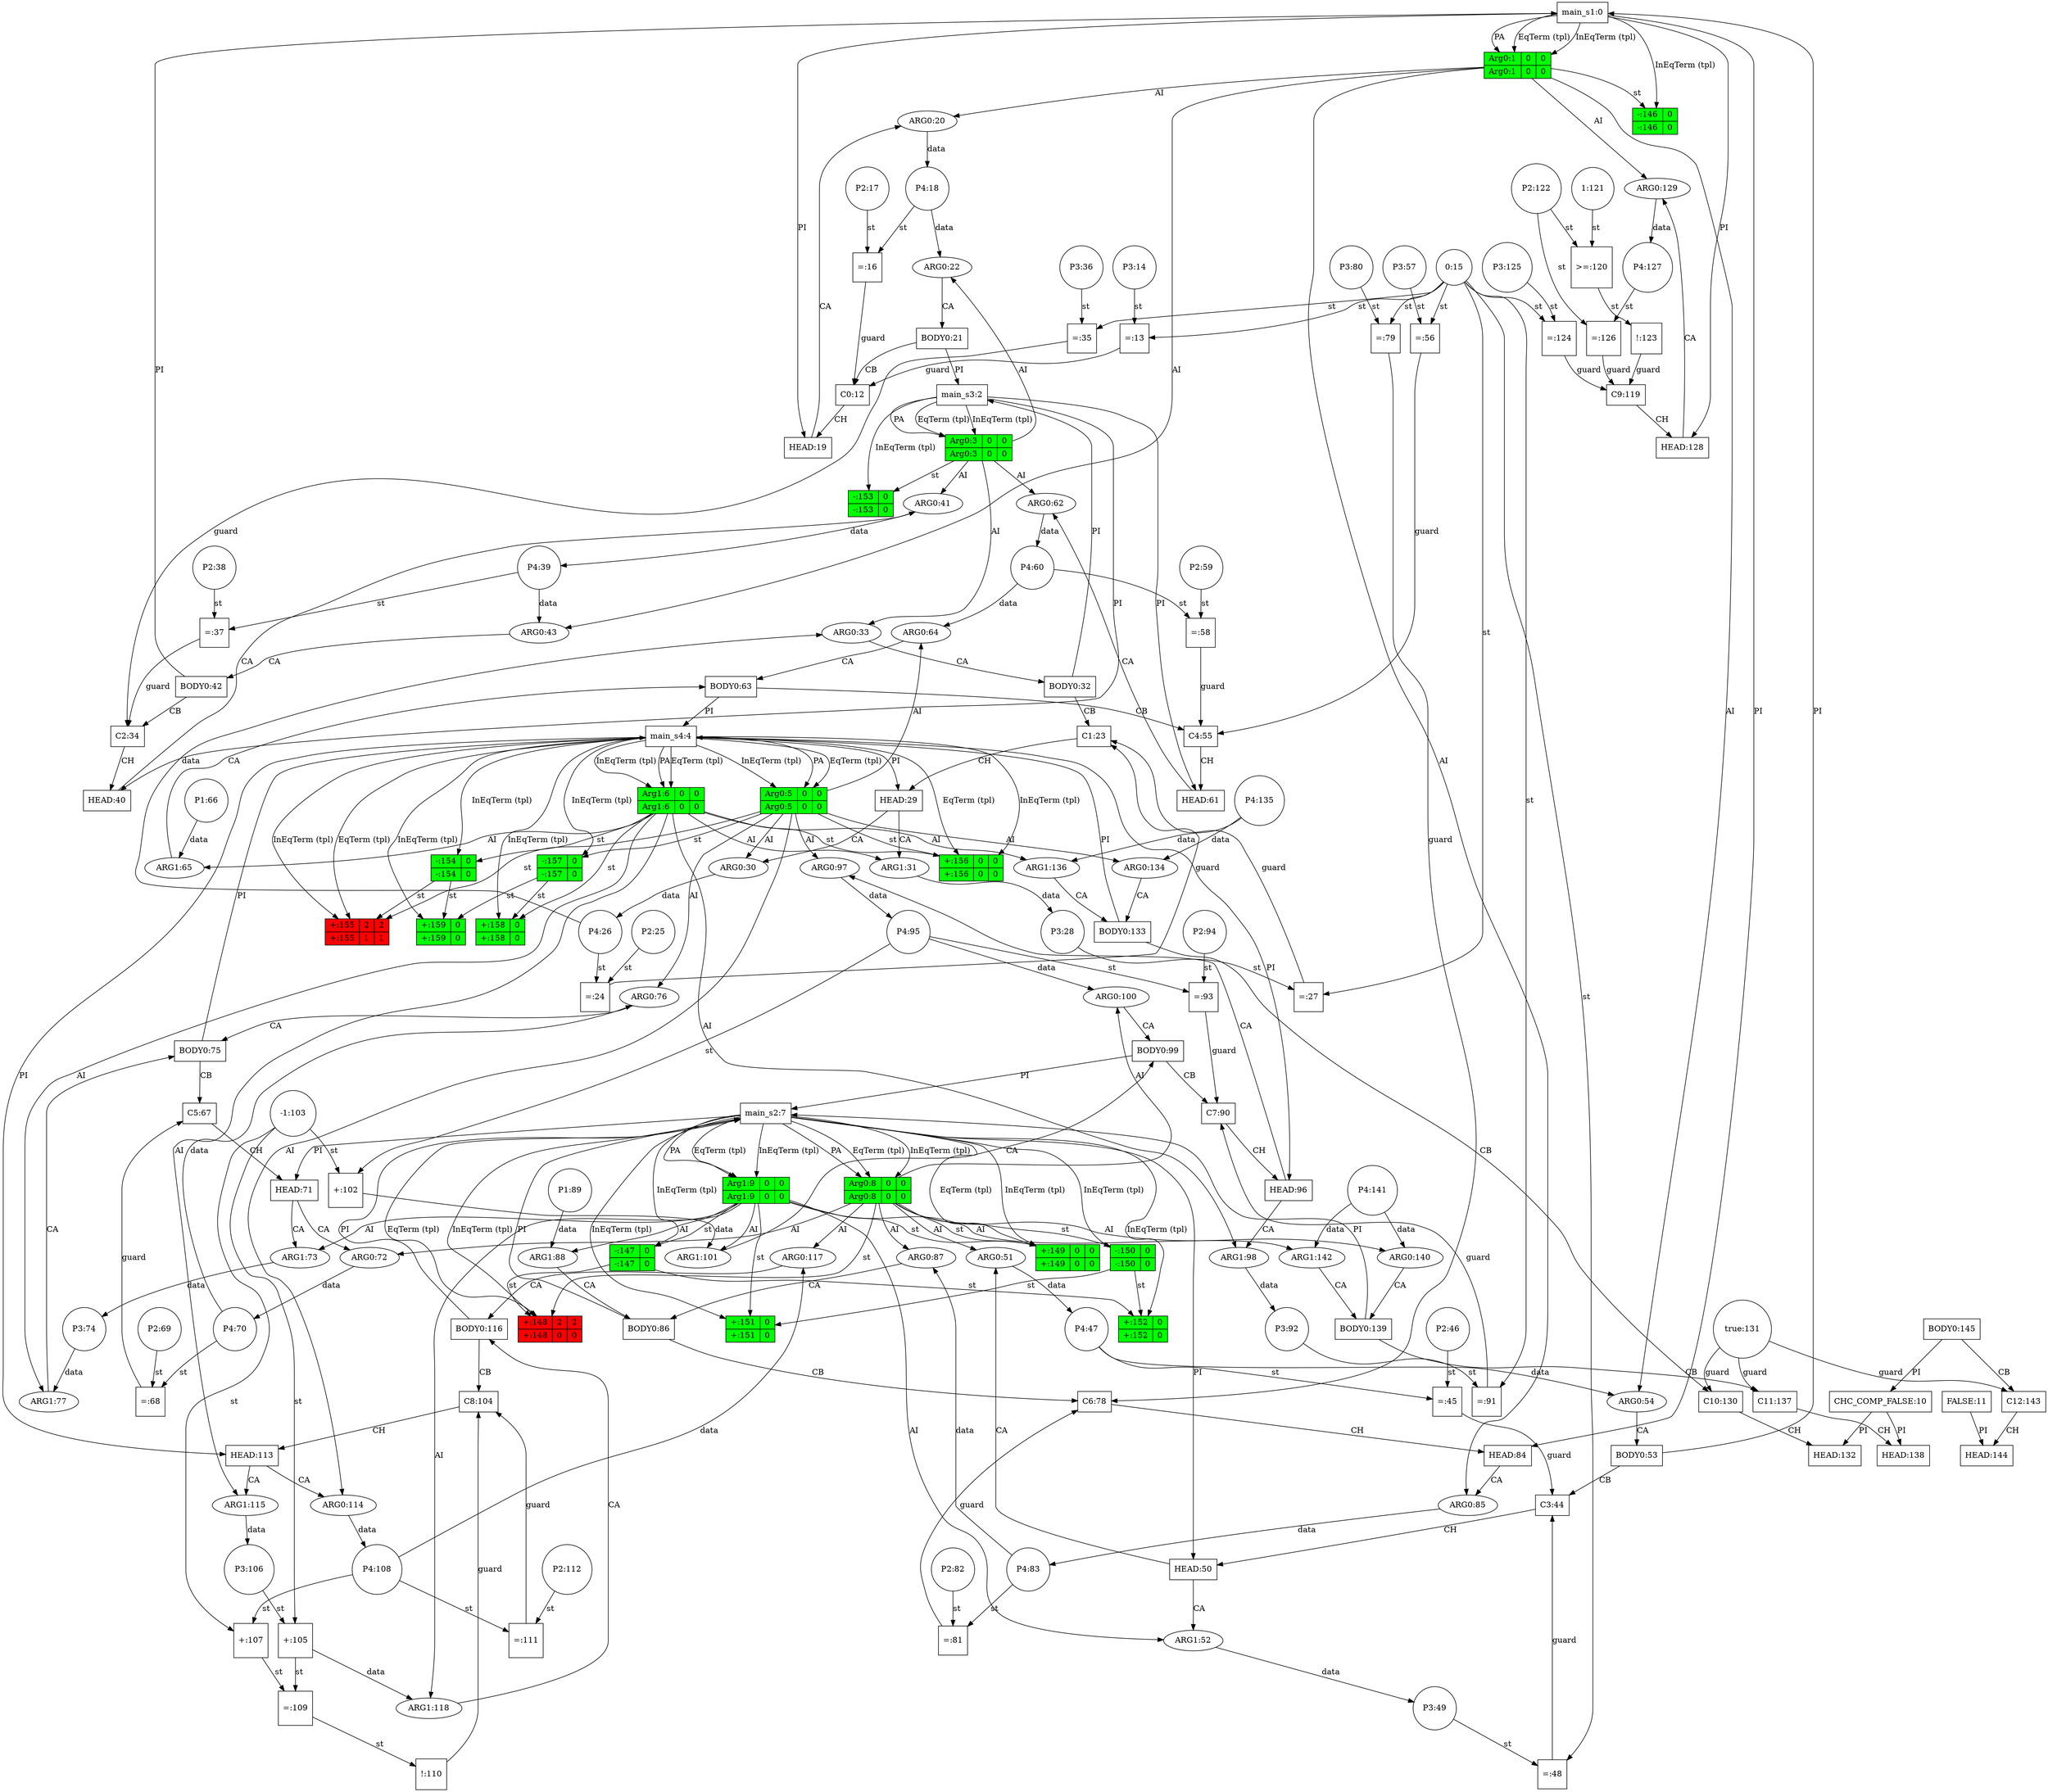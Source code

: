 digraph dag { 
"predicate_0" -> "predicateArgument_0" [label="PA"]
"predicate_1" -> "predicateArgument_1" [label="PA"]
"predicate_2" -> "predicateArgument_2" [label="PA"]
"predicate_2" -> "predicateArgument_3" [label="PA"]
"predicate_3" -> "predicateArgument_4" [label="PA"]
"predicate_3" -> "predicateArgument_5" [label="PA"]
"P3_14" -> "=_13" [label="st"]
"0_15" -> "=_13" [label="st"]
"=_13" -> "clause_0" [label="guard"]
"P2_17" -> "=_16" [label="st"]
"P4_18" -> "=_16" [label="st"]
"=_16" -> "clause_0" [label="guard"]
"clause_0" -> "clauseHead_0" [label="CH"]
"predicate_0" -> "clauseHead_0" [label="PI"]
"clauseHead_0" -> "clauseArgument_0" [label="CA"]
"predicateArgument_0" -> "clauseArgument_0" [label="AI"]
"clauseArgument_0" -> "P4_18" [label="data"]
"clauseBody_0" -> "clause_0" [label="CB"]
"clauseBody_0" -> "predicate_1" [label="PI"]
"clauseArgument_1" -> "clauseBody_0" [label="CA"]
"predicateArgument_1" -> "clauseArgument_1" [label="AI"]
"P4_18" -> "clauseArgument_1" [label="data"]
"P2_25" -> "=_24" [label="st"]
"P4_26" -> "=_24" [label="st"]
"=_24" -> "clause_1" [label="guard"]
"P3_28" -> "=_27" [label="st"]
"0_15" -> "=_27" [label="st"]
"=_27" -> "clause_1" [label="guard"]
"clause_1" -> "clauseHead_1" [label="CH"]
"predicate_2" -> "clauseHead_1" [label="PI"]
"clauseHead_1" -> "clauseArgument_2" [label="CA"]
"predicateArgument_2" -> "clauseArgument_2" [label="AI"]
"clauseArgument_2" -> "P4_26" [label="data"]
"clauseHead_1" -> "clauseArgument_3" [label="CA"]
"predicateArgument_3" -> "clauseArgument_3" [label="AI"]
"clauseArgument_3" -> "P3_28" [label="data"]
"clauseBody_1" -> "clause_1" [label="CB"]
"clauseBody_1" -> "predicate_1" [label="PI"]
"clauseArgument_4" -> "clauseBody_1" [label="CA"]
"predicateArgument_1" -> "clauseArgument_4" [label="AI"]
"P4_26" -> "clauseArgument_4" [label="data"]
"P3_36" -> "=_35" [label="st"]
"0_15" -> "=_35" [label="st"]
"=_35" -> "clause_2" [label="guard"]
"P2_38" -> "=_37" [label="st"]
"P4_39" -> "=_37" [label="st"]
"=_37" -> "clause_2" [label="guard"]
"clause_2" -> "clauseHead_2" [label="CH"]
"predicate_1" -> "clauseHead_2" [label="PI"]
"clauseHead_2" -> "clauseArgument_5" [label="CA"]
"predicateArgument_1" -> "clauseArgument_5" [label="AI"]
"clauseArgument_5" -> "P4_39" [label="data"]
"clauseBody_2" -> "clause_2" [label="CB"]
"clauseBody_2" -> "predicate_0" [label="PI"]
"clauseArgument_6" -> "clauseBody_2" [label="CA"]
"predicateArgument_0" -> "clauseArgument_6" [label="AI"]
"P4_39" -> "clauseArgument_6" [label="data"]
"P2_46" -> "=_45" [label="st"]
"P4_47" -> "=_45" [label="st"]
"=_45" -> "clause_3" [label="guard"]
"P3_49" -> "=_48" [label="st"]
"0_15" -> "=_48" [label="st"]
"=_48" -> "clause_3" [label="guard"]
"clause_3" -> "clauseHead_3" [label="CH"]
"predicate_3" -> "clauseHead_3" [label="PI"]
"clauseHead_3" -> "clauseArgument_7" [label="CA"]
"predicateArgument_4" -> "clauseArgument_7" [label="AI"]
"clauseArgument_7" -> "P4_47" [label="data"]
"clauseHead_3" -> "clauseArgument_8" [label="CA"]
"predicateArgument_5" -> "clauseArgument_8" [label="AI"]
"clauseArgument_8" -> "P3_49" [label="data"]
"clauseBody_3" -> "clause_3" [label="CB"]
"clauseBody_3" -> "predicate_0" [label="PI"]
"clauseArgument_9" -> "clauseBody_3" [label="CA"]
"predicateArgument_0" -> "clauseArgument_9" [label="AI"]
"P4_47" -> "clauseArgument_9" [label="data"]
"P3_57" -> "=_56" [label="st"]
"0_15" -> "=_56" [label="st"]
"=_56" -> "clause_4" [label="guard"]
"P2_59" -> "=_58" [label="st"]
"P4_60" -> "=_58" [label="st"]
"=_58" -> "clause_4" [label="guard"]
"clause_4" -> "clauseHead_4" [label="CH"]
"predicate_1" -> "clauseHead_4" [label="PI"]
"clauseHead_4" -> "clauseArgument_10" [label="CA"]
"predicateArgument_1" -> "clauseArgument_10" [label="AI"]
"clauseArgument_10" -> "P4_60" [label="data"]
"clauseBody_4" -> "clause_4" [label="CB"]
"clauseBody_4" -> "predicate_2" [label="PI"]
"clauseArgument_11" -> "clauseBody_4" [label="CA"]
"predicateArgument_2" -> "clauseArgument_11" [label="AI"]
"P4_60" -> "clauseArgument_11" [label="data"]
"clauseArgument_12" -> "clauseBody_4" [label="CA"]
"predicateArgument_3" -> "clauseArgument_12" [label="AI"]
"P1_66" -> "clauseArgument_12" [label="data"]
"P2_69" -> "=_68" [label="st"]
"P4_70" -> "=_68" [label="st"]
"=_68" -> "clause_5" [label="guard"]
"clause_5" -> "clauseHead_5" [label="CH"]
"predicate_3" -> "clauseHead_5" [label="PI"]
"clauseHead_5" -> "clauseArgument_13" [label="CA"]
"predicateArgument_4" -> "clauseArgument_13" [label="AI"]
"clauseArgument_13" -> "P4_70" [label="data"]
"clauseHead_5" -> "clauseArgument_14" [label="CA"]
"predicateArgument_5" -> "clauseArgument_14" [label="AI"]
"clauseArgument_14" -> "P3_74" [label="data"]
"clauseBody_5" -> "clause_5" [label="CB"]
"clauseBody_5" -> "predicate_2" [label="PI"]
"clauseArgument_15" -> "clauseBody_5" [label="CA"]
"predicateArgument_2" -> "clauseArgument_15" [label="AI"]
"P4_70" -> "clauseArgument_15" [label="data"]
"clauseArgument_16" -> "clauseBody_5" [label="CA"]
"predicateArgument_3" -> "clauseArgument_16" [label="AI"]
"P3_74" -> "clauseArgument_16" [label="data"]
"P3_80" -> "=_79" [label="st"]
"0_15" -> "=_79" [label="st"]
"=_79" -> "clause_6" [label="guard"]
"P2_82" -> "=_81" [label="st"]
"P4_83" -> "=_81" [label="st"]
"=_81" -> "clause_6" [label="guard"]
"clause_6" -> "clauseHead_6" [label="CH"]
"predicate_0" -> "clauseHead_6" [label="PI"]
"clauseHead_6" -> "clauseArgument_17" [label="CA"]
"predicateArgument_0" -> "clauseArgument_17" [label="AI"]
"clauseArgument_17" -> "P4_83" [label="data"]
"clauseBody_6" -> "clause_6" [label="CB"]
"clauseBody_6" -> "predicate_3" [label="PI"]
"clauseArgument_18" -> "clauseBody_6" [label="CA"]
"predicateArgument_4" -> "clauseArgument_18" [label="AI"]
"P4_83" -> "clauseArgument_18" [label="data"]
"clauseArgument_19" -> "clauseBody_6" [label="CA"]
"predicateArgument_5" -> "clauseArgument_19" [label="AI"]
"P1_89" -> "clauseArgument_19" [label="data"]
"P3_92" -> "=_91" [label="st"]
"0_15" -> "=_91" [label="st"]
"=_91" -> "clause_7" [label="guard"]
"P2_94" -> "=_93" [label="st"]
"P4_95" -> "=_93" [label="st"]
"=_93" -> "clause_7" [label="guard"]
"clause_7" -> "clauseHead_7" [label="CH"]
"predicate_2" -> "clauseHead_7" [label="PI"]
"clauseHead_7" -> "clauseArgument_20" [label="CA"]
"predicateArgument_2" -> "clauseArgument_20" [label="AI"]
"clauseArgument_20" -> "P4_95" [label="data"]
"clauseHead_7" -> "clauseArgument_21" [label="CA"]
"predicateArgument_3" -> "clauseArgument_21" [label="AI"]
"clauseArgument_21" -> "P3_92" [label="data"]
"clauseBody_7" -> "clause_7" [label="CB"]
"clauseBody_7" -> "predicate_3" [label="PI"]
"clauseArgument_22" -> "clauseBody_7" [label="CA"]
"predicateArgument_4" -> "clauseArgument_22" [label="AI"]
"P4_95" -> "clauseArgument_22" [label="data"]
"clauseArgument_23" -> "clauseBody_7" [label="CA"]
"predicateArgument_5" -> "clauseArgument_23" [label="AI"]
"P4_95" -> "+_102" [label="st"]
"-1_103" -> "+_102" [label="st"]
"+_102" -> "clauseArgument_23" [label="data"]
"P3_106" -> "+_105" [label="st"]
"-1_103" -> "+_105" [label="st"]
"-1_103" -> "+_107" [label="st"]
"P4_108" -> "+_107" [label="st"]
"+_105" -> "=_109" [label="st"]
"+_107" -> "=_109" [label="st"]
"=_109" -> "!_110" [label="st"]
"!_110" -> "clause_8" [label="guard"]
"P2_112" -> "=_111" [label="st"]
"P4_108" -> "=_111" [label="st"]
"=_111" -> "clause_8" [label="guard"]
"clause_8" -> "clauseHead_8" [label="CH"]
"predicate_2" -> "clauseHead_8" [label="PI"]
"clauseHead_8" -> "clauseArgument_24" [label="CA"]
"predicateArgument_2" -> "clauseArgument_24" [label="AI"]
"clauseArgument_24" -> "P4_108" [label="data"]
"clauseHead_8" -> "clauseArgument_25" [label="CA"]
"predicateArgument_3" -> "clauseArgument_25" [label="AI"]
"clauseArgument_25" -> "P3_106" [label="data"]
"clauseBody_8" -> "clause_8" [label="CB"]
"clauseBody_8" -> "predicate_3" [label="PI"]
"clauseArgument_26" -> "clauseBody_8" [label="CA"]
"predicateArgument_4" -> "clauseArgument_26" [label="AI"]
"P4_108" -> "clauseArgument_26" [label="data"]
"clauseArgument_27" -> "clauseBody_8" [label="CA"]
"predicateArgument_5" -> "clauseArgument_27" [label="AI"]
"+_105" -> "clauseArgument_27" [label="data"]
"1_121" -> ">=_120" [label="st"]
"P2_122" -> ">=_120" [label="st"]
">=_120" -> "!_123" [label="st"]
"!_123" -> "clause_9" [label="guard"]
"P3_125" -> "=_124" [label="st"]
"0_15" -> "=_124" [label="st"]
"=_124" -> "clause_9" [label="guard"]
"P4_127" -> "=_126" [label="st"]
"P2_122" -> "=_126" [label="st"]
"=_126" -> "clause_9" [label="guard"]
"clause_9" -> "clauseHead_9" [label="CH"]
"predicate_0" -> "clauseHead_9" [label="PI"]
"clauseHead_9" -> "clauseArgument_28" [label="CA"]
"predicateArgument_0" -> "clauseArgument_28" [label="AI"]
"clauseArgument_28" -> "P4_127" [label="data"]
"true_131" -> "clause_10" [label="guard"]
"clause_10" -> "clauseHead_10" [label="CH"]
"predicate_4" -> "clauseHead_10" [label="PI"]
"clauseBody_9" -> "clause_10" [label="CB"]
"clauseBody_9" -> "predicate_2" [label="PI"]
"clauseArgument_29" -> "clauseBody_9" [label="CA"]
"predicateArgument_2" -> "clauseArgument_29" [label="AI"]
"P4_135" -> "clauseArgument_29" [label="data"]
"clauseArgument_30" -> "clauseBody_9" [label="CA"]
"predicateArgument_3" -> "clauseArgument_30" [label="AI"]
"P4_135" -> "clauseArgument_30" [label="data"]
"true_131" -> "clause_11" [label="guard"]
"clause_11" -> "clauseHead_11" [label="CH"]
"predicate_4" -> "clauseHead_11" [label="PI"]
"clauseBody_10" -> "clause_11" [label="CB"]
"clauseBody_10" -> "predicate_3" [label="PI"]
"clauseArgument_31" -> "clauseBody_10" [label="CA"]
"predicateArgument_4" -> "clauseArgument_31" [label="AI"]
"P4_141" -> "clauseArgument_31" [label="data"]
"clauseArgument_32" -> "clauseBody_10" [label="CA"]
"predicateArgument_5" -> "clauseArgument_32" [label="AI"]
"P4_141" -> "clauseArgument_32" [label="data"]
"true_131" -> "clause_12" [label="guard"]
"clause_12" -> "clauseHead_12" [label="CH"]
"FALSE" -> "clauseHead_12" [label="PI"]
"clauseBody_11" -> "clause_12" [label="CB"]
"clauseBody_11" -> "predicate_4" [label="PI"]
"predicateArgument_0" -> "-_146" [label="st"]
"predicateArgument_5" -> "-_147" [label="st"]
"predicateArgument_4" -> "+_148" [label="st"]
"-_147" -> "+_148" [label="st"]
"predicateArgument_4" -> "+_149" [label="st"]
"predicateArgument_5" -> "+_149" [label="st"]
"predicateArgument_4" -> "-_150" [label="st"]
"predicateArgument_5" -> "+_151" [label="st"]
"-_150" -> "+_151" [label="st"]
"-_150" -> "+_152" [label="st"]
"-_147" -> "+_152" [label="st"]
"predicateArgument_1" -> "-_153" [label="st"]
"predicateArgument_3" -> "-_154" [label="st"]
"predicateArgument_2" -> "+_155" [label="st"]
"-_154" -> "+_155" [label="st"]
"predicateArgument_2" -> "+_156" [label="st"]
"predicateArgument_3" -> "+_156" [label="st"]
"predicateArgument_2" -> "-_157" [label="st"]
"predicateArgument_3" -> "+_158" [label="st"]
"-_157" -> "+_158" [label="st"]
"-_157" -> "+_159" [label="st"]
"-_154" -> "+_159" [label="st"]
"predicate_0" -> "predicateArgument_0" [label="EqTerm (tpl)"]
"predicate_0" -> "predicateArgument_0" [label="InEqTerm (tpl)"]
"predicate_0" -> "-_146" [label="InEqTerm (tpl)"]
"predicate_3" -> "predicateArgument_4" [label="EqTerm (tpl)"]
"predicate_3" -> "predicateArgument_5" [label="EqTerm (tpl)"]
"predicate_3" -> "+_148" [label="EqTerm (tpl)"]
"predicate_3" -> "+_149" [label="EqTerm (tpl)"]
"predicate_3" -> "predicateArgument_4" [label="InEqTerm (tpl)"]
"predicate_3" -> "predicateArgument_5" [label="InEqTerm (tpl)"]
"predicate_3" -> "-_150" [label="InEqTerm (tpl)"]
"predicate_3" -> "-_147" [label="InEqTerm (tpl)"]
"predicate_3" -> "+_148" [label="InEqTerm (tpl)"]
"predicate_3" -> "+_151" [label="InEqTerm (tpl)"]
"predicate_3" -> "+_149" [label="InEqTerm (tpl)"]
"predicate_3" -> "+_152" [label="InEqTerm (tpl)"]
"predicate_1" -> "predicateArgument_1" [label="EqTerm (tpl)"]
"predicate_1" -> "predicateArgument_1" [label="InEqTerm (tpl)"]
"predicate_1" -> "-_153" [label="InEqTerm (tpl)"]
"predicate_2" -> "predicateArgument_2" [label="EqTerm (tpl)"]
"predicate_2" -> "predicateArgument_3" [label="EqTerm (tpl)"]
"predicate_2" -> "+_155" [label="EqTerm (tpl)"]
"predicate_2" -> "+_156" [label="EqTerm (tpl)"]
"predicate_2" -> "predicateArgument_2" [label="InEqTerm (tpl)"]
"predicate_2" -> "predicateArgument_3" [label="InEqTerm (tpl)"]
"predicate_2" -> "-_157" [label="InEqTerm (tpl)"]
"predicate_2" -> "-_154" [label="InEqTerm (tpl)"]
"predicate_2" -> "+_155" [label="InEqTerm (tpl)"]
"predicate_2" -> "+_158" [label="InEqTerm (tpl)"]
"predicate_2" -> "+_156" [label="InEqTerm (tpl)"]
"predicate_2" -> "+_159" [label="InEqTerm (tpl)"]
"clauseHead_7" [label="HEAD:96" nodeName="clauseHead_7" class=clauseHead shape="box" color=black fillcolor=white style=filled];
"=_45" [label="=:45" nodeName="=_45" class=operator shape="square" color=black fillcolor=white style=filled];
"-_150"[  color=black fillcolor=green style=filled shape=record label="{{-:150|0}|{-:150|0}}"];
"clauseArgument_0" [label="ARG0:20" nodeName="clauseArgument_0" class=clauseArgument shape="ellipse" color=black fillcolor=white style=filled];
"clauseArgument_10" [label="ARG0:62" nodeName="clauseArgument_10" class=clauseArgument shape="ellipse" color=black fillcolor=white style=filled];
">=_120" [label=">=:120" nodeName=">=_120" class=operator shape="square" color=black fillcolor=white style=filled];
"clauseHead_3" [label="HEAD:50" nodeName="clauseHead_3" class=clauseHead shape="box" color=black fillcolor=white style=filled];
"+_151"[  color=black fillcolor=green style=filled shape=record label="{{+:151|0}|{+:151|0}}"];
"P2_46" [label="P2:46" nodeName="P2_46" class=symbolicConstant shape="circle" color=black fillcolor=white style=filled];
"P4_18" [label="P4:18" nodeName="P4_18" class=symbolicConstant shape="circle" color=black fillcolor=white style=filled];
"!_110" [label="!:110" nodeName="!_110" class=operator shape="square" color=black fillcolor=white style=filled];
"clauseBody_11" [label="BODY0:145" nodeName="clauseBody_11" class=clauseBody shape="box" color=black fillcolor=white style=filled];
"predicate_2" [label="main_s4:4" nodeName="predicate_2" class=predicateName shape="box" color=black fillcolor=white style=filled];
"clause_5" [label="C5:67" nodeName="clause_5" class=clause shape="box" color=black fillcolor=white style=filled];
"predicateArgument_3"[  color=black fillcolor=green style=filled shape=record label="{{Arg1:6|0|0}|{Arg1:6|0|0}}"];
"clauseHead_12" [label="HEAD:144" nodeName="clauseHead_12" class=clauseHead shape="box" color=black fillcolor=white style=filled];
"clauseArgument_23" [label="ARG1:101" nodeName="clauseArgument_23" class=clauseArgument shape="ellipse" color=black fillcolor=white style=filled];
"=_56" [label="=:56" nodeName="=_56" class=operator shape="square" color=black fillcolor=white style=filled];
"clauseArgument_6" [label="ARG0:43" nodeName="clauseArgument_6" class=clauseArgument shape="ellipse" color=black fillcolor=white style=filled];
"+_155"[  color=black fillcolor=red style=filled shape=record label="{{+:155|2|2}|{+:155|1|1}}"];
"clauseBody_7" [label="BODY0:99" nodeName="clauseBody_7" class=clauseBody shape="box" color=black fillcolor=white style=filled];
"P3_80" [label="P3:80" nodeName="P3_80" class=symbolicConstant shape="circle" color=black fillcolor=white style=filled];
"=_124" [label="=:124" nodeName="=_124" class=operator shape="square" color=black fillcolor=white style=filled];
"clauseHead_0" [label="HEAD:19" nodeName="clauseHead_0" class=clauseHead shape="box" color=black fillcolor=white style=filled];
"clauseBody_6" [label="BODY0:86" nodeName="clauseBody_6" class=clauseBody shape="box" color=black fillcolor=white style=filled];
"+_102" [label="+:102" nodeName="+_102" class=operator shape="square" color=black fillcolor=white style=filled];
"+_107" [label="+:107" nodeName="+_107" class=operator shape="square" color=black fillcolor=white style=filled];
"clauseArgument_27" [label="ARG1:118" nodeName="clauseArgument_27" class=clauseArgument shape="ellipse" color=black fillcolor=white style=filled];
"clauseArgument_13" [label="ARG0:72" nodeName="clauseArgument_13" class=clauseArgument shape="ellipse" color=black fillcolor=white style=filled];
"clauseArgument_3" [label="ARG1:31" nodeName="clauseArgument_3" class=clauseArgument shape="ellipse" color=black fillcolor=white style=filled];
"P4_108" [label="P4:108" nodeName="P4_108" class=symbolicConstant shape="circle" color=black fillcolor=white style=filled];
"clause_2" [label="C2:34" nodeName="clause_2" class=clause shape="box" color=black fillcolor=white style=filled];
"predicate_1" [label="main_s3:2" nodeName="predicate_1" class=predicateName shape="box" color=black fillcolor=white style=filled];
"predicateArgument_4"[  color=black fillcolor=green style=filled shape=record label="{{Arg0:8|0|0}|{Arg0:8|0|0}}"];
"clauseBody_2" [label="BODY0:42" nodeName="clauseBody_2" class=clauseBody shape="box" color=black fillcolor=white style=filled];
"clauseBody_3" [label="BODY0:53" nodeName="clauseBody_3" class=clauseBody shape="box" color=black fillcolor=white style=filled];
"P2_94" [label="P2:94" nodeName="P2_94" class=symbolicConstant shape="circle" color=black fillcolor=white style=filled];
"-_154"[  color=black fillcolor=green style=filled shape=record label="{{-:154|0}|{-:154|0}}"];
"P2_82" [label="P2:82" nodeName="P2_82" class=symbolicConstant shape="circle" color=black fillcolor=white style=filled];
"P4_83" [label="P4:83" nodeName="P4_83" class=symbolicConstant shape="circle" color=black fillcolor=white style=filled];
"P4_60" [label="P4:60" nodeName="P4_60" class=symbolicConstant shape="circle" color=black fillcolor=white style=filled];
"clauseArgument_5" [label="ARG0:41" nodeName="clauseArgument_5" class=clauseArgument shape="ellipse" color=black fillcolor=white style=filled];
"-_157"[  color=black fillcolor=green style=filled shape=record label="{{-:157|0}|{-:157|0}}"];
"predicateArgument_0"[  color=black fillcolor=green style=filled shape=record label="{{Arg0:1|0|0}|{Arg0:1|0|0}}"];
"!_123" [label="!:123" nodeName="!_123" class=operator shape="square" color=black fillcolor=white style=filled];
"clause_1" [label="C1:23" nodeName="clause_1" class=clause shape="box" color=black fillcolor=white style=filled];
"clauseArgument_1" [label="ARG0:22" nodeName="clauseArgument_1" class=clauseArgument shape="ellipse" color=black fillcolor=white style=filled];
"clause_8" [label="C8:104" nodeName="clause_8" class=clause shape="box" color=black fillcolor=white style=filled];
"=_126" [label="=:126" nodeName="=_126" class=operator shape="square" color=black fillcolor=white style=filled];
"predicate_3" [label="main_s2:7" nodeName="predicate_3" class=predicateName shape="box" color=black fillcolor=white style=filled];
"+_152"[  color=black fillcolor=green style=filled shape=record label="{{+:152|0}|{+:152|0}}"];
"clauseArgument_30" [label="ARG1:136" nodeName="clauseArgument_30" class=clauseArgument shape="ellipse" color=black fillcolor=white style=filled];
"P1_89" [label="P1:89" nodeName="P1_89" class=symbolicConstant shape="circle" color=black fillcolor=white style=filled];
"clauseBody_10" [label="BODY0:139" nodeName="clauseBody_10" class=clauseBody shape="box" color=black fillcolor=white style=filled];
"clauseHead_2" [label="HEAD:40" nodeName="clauseHead_2" class=clauseHead shape="box" color=black fillcolor=white style=filled];
"clauseArgument_9" [label="ARG0:54" nodeName="clauseArgument_9" class=clauseArgument shape="ellipse" color=black fillcolor=white style=filled];
"=_111" [label="=:111" nodeName="=_111" class=operator shape="square" color=black fillcolor=white style=filled];
"clauseArgument_17" [label="ARG0:85" nodeName="clauseArgument_17" class=clauseArgument shape="ellipse" color=black fillcolor=white style=filled];
"+_156"[  color=black fillcolor=green style=filled shape=record label="{{+:156|0|0}|{+:156|0|0}}"];
"clauseArgument_12" [label="ARG1:65" nodeName="clauseArgument_12" class=clauseArgument shape="ellipse" color=black fillcolor=white style=filled];
"clauseHead_6" [label="HEAD:84" nodeName="clauseHead_6" class=clauseHead shape="box" color=black fillcolor=white style=filled];
"clause_9" [label="C9:119" nodeName="clause_9" class=clause shape="box" color=black fillcolor=white style=filled];
"clauseHead_10" [label="HEAD:132" nodeName="clauseHead_10" class=clauseHead shape="box" color=black fillcolor=white style=filled];
"true_131" [label="true:131" nodeName="true_131" class=constant shape="circle" color=black fillcolor=white style=filled];
"clause_0" [label="C0:12" nodeName="clause_0" class=clause shape="box" color=black fillcolor=white style=filled];
"P3_106" [label="P3:106" nodeName="P3_106" class=symbolicConstant shape="circle" color=black fillcolor=white style=filled];
"=_27" [label="=:27" nodeName="=_27" class=operator shape="square" color=black fillcolor=white style=filled];
"-1_103" [label="-1:103" nodeName="-1_103" class=constant shape="circle" color=black fillcolor=white style=filled];
"P3_92" [label="P3:92" nodeName="P3_92" class=symbolicConstant shape="circle" color=black fillcolor=white style=filled];
"=_37" [label="=:37" nodeName="=_37" class=operator shape="square" color=black fillcolor=white style=filled];
"clauseArgument_16" [label="ARG1:77" nodeName="clauseArgument_16" class=clauseArgument shape="ellipse" color=black fillcolor=white style=filled];
"=_48" [label="=:48" nodeName="=_48" class=operator shape="square" color=black fillcolor=white style=filled];
"-_146"[  color=black fillcolor=green style=filled shape=record label="{{-:146|0}|{-:146|0}}"];
"clauseArgument_20" [label="ARG0:97" nodeName="clauseArgument_20" class=clauseArgument shape="ellipse" color=black fillcolor=white style=filled];
"clauseBody_4" [label="BODY0:63" nodeName="clauseBody_4" class=clauseBody shape="box" color=black fillcolor=white style=filled];
"P3_125" [label="P3:125" nodeName="P3_125" class=symbolicConstant shape="circle" color=black fillcolor=white style=filled];
"clauseArgument_26" [label="ARG0:117" nodeName="clauseArgument_26" class=clauseArgument shape="ellipse" color=black fillcolor=white style=filled];
"P2_69" [label="P2:69" nodeName="P2_69" class=symbolicConstant shape="circle" color=black fillcolor=white style=filled];
"clauseArgument_31" [label="ARG0:140" nodeName="clauseArgument_31" class=clauseArgument shape="ellipse" color=black fillcolor=white style=filled];
"=_16" [label="=:16" nodeName="=_16" class=operator shape="square" color=black fillcolor=white style=filled];
"=_109" [label="=:109" nodeName="=_109" class=operator shape="square" color=black fillcolor=white style=filled];
"FALSE" [label="FALSE:11" nodeName="FALSE" class=FALSE shape="box" color=black fillcolor=white style=filled];
"=_68" [label="=:68" nodeName="=_68" class=operator shape="square" color=black fillcolor=white style=filled];
"1_121" [label="1:121" nodeName="1_121" class=constant shape="circle" color=black fillcolor=white style=filled];
"clauseArgument_4" [label="ARG0:33" nodeName="clauseArgument_4" class=clauseArgument shape="ellipse" color=black fillcolor=white style=filled];
"clauseHead_1" [label="HEAD:29" nodeName="clauseHead_1" class=clauseHead shape="box" color=black fillcolor=white style=filled];
"clauseBody_9" [label="BODY0:133" nodeName="clauseBody_9" class=clauseBody shape="box" color=black fillcolor=white style=filled];
"=_13" [label="=:13" nodeName="=_13" class=operator shape="square" color=black fillcolor=white style=filled];
"-_153"[  color=black fillcolor=green style=filled shape=record label="{{-:153|0}|{-:153|0}}"];
"predicate_0" [label="main_s1:0" nodeName="predicate_0" class=predicateName shape="box" color=black fillcolor=white style=filled];
"clause_7" [label="C7:90" nodeName="clause_7" class=clause shape="box" color=black fillcolor=white style=filled];
"clause_10" [label="C10:130" nodeName="clause_10" class=clause shape="box" color=black fillcolor=white style=filled];
"predicateArgument_1"[  color=black fillcolor=green style=filled shape=record label="{{Arg0:3|0|0}|{Arg0:3|0|0}}"];
"P3_36" [label="P3:36" nodeName="P3_36" class=symbolicConstant shape="circle" color=black fillcolor=white style=filled];
"clauseArgument_11" [label="ARG0:64" nodeName="clauseArgument_11" class=clauseArgument shape="ellipse" color=black fillcolor=white style=filled];
"+_105" [label="+:105" nodeName="+_105" class=operator shape="square" color=black fillcolor=white style=filled];
"clauseArgument_18" [label="ARG0:87" nodeName="clauseArgument_18" class=clauseArgument shape="ellipse" color=black fillcolor=white style=filled];
"clauseArgument_8" [label="ARG1:52" nodeName="clauseArgument_8" class=clauseArgument shape="ellipse" color=black fillcolor=white style=filled];
"clause_4" [label="C4:55" nodeName="clause_4" class=clause shape="box" color=black fillcolor=white style=filled];
"clauseArgument_28" [label="ARG0:129" nodeName="clauseArgument_28" class=clauseArgument shape="ellipse" color=black fillcolor=white style=filled];
"P2_112" [label="P2:112" nodeName="P2_112" class=symbolicConstant shape="circle" color=black fillcolor=white style=filled];
"+_149"[  color=black fillcolor=green style=filled shape=record label="{{+:149|0|0}|{+:149|0|0}}"];
"P2_38" [label="P2:38" nodeName="P2_38" class=symbolicConstant shape="circle" color=black fillcolor=white style=filled];
"clauseBody_0" [label="BODY0:21" nodeName="clauseBody_0" class=clauseBody shape="box" color=black fillcolor=white style=filled];
"clauseArgument_15" [label="ARG0:76" nodeName="clauseArgument_15" class=clauseArgument shape="ellipse" color=black fillcolor=white style=filled];
"=_58" [label="=:58" nodeName="=_58" class=operator shape="square" color=black fillcolor=white style=filled];
"=_91" [label="=:91" nodeName="=_91" class=operator shape="square" color=black fillcolor=white style=filled];
"clauseHead_11" [label="HEAD:138" nodeName="clauseHead_11" class=clauseHead shape="box" color=black fillcolor=white style=filled];
"clauseBody_5" [label="BODY0:75" nodeName="clauseBody_5" class=clauseBody shape="box" color=black fillcolor=white style=filled];
"clauseArgument_19" [label="ARG1:88" nodeName="clauseArgument_19" class=clauseArgument shape="ellipse" color=black fillcolor=white style=filled];
"clauseArgument_25" [label="ARG1:115" nodeName="clauseArgument_25" class=clauseArgument shape="ellipse" color=black fillcolor=white style=filled];
"clauseHead_5" [label="HEAD:71" nodeName="clauseHead_5" class=clauseHead shape="box" color=black fillcolor=white style=filled];
"-_147"[  color=black fillcolor=green style=filled shape=record label="{{-:147|0}|{-:147|0}}"];
"=_24" [label="=:24" nodeName="=_24" class=operator shape="square" color=black fillcolor=white style=filled];
"P1_66" [label="P1:66" nodeName="P1_66" class=symbolicConstant shape="circle" color=black fillcolor=white style=filled];
"P4_127" [label="P4:127" nodeName="P4_127" class=symbolicConstant shape="circle" color=black fillcolor=white style=filled];
"predicate_4" [label="CHC_COMP_FALSE:10" nodeName="predicate_4" class=predicateName shape="box" color=black fillcolor=white style=filled];
"=_79" [label="=:79" nodeName="=_79" class=operator shape="square" color=black fillcolor=white style=filled];
"P4_26" [label="P4:26" nodeName="P4_26" class=symbolicConstant shape="circle" color=black fillcolor=white style=filled];
"P4_39" [label="P4:39" nodeName="P4_39" class=symbolicConstant shape="circle" color=black fillcolor=white style=filled];
"=_93" [label="=:93" nodeName="=_93" class=operator shape="square" color=black fillcolor=white style=filled];
"clause_6" [label="C6:78" nodeName="clause_6" class=clause shape="box" color=black fillcolor=white style=filled];
"+_158"[  color=black fillcolor=green style=filled shape=record label="{{+:158|0}|{+:158|0}}"];
"clauseArgument_32" [label="ARG1:142" nodeName="clauseArgument_32" class=clauseArgument shape="ellipse" color=black fillcolor=white style=filled];
"P4_70" [label="P4:70" nodeName="P4_70" class=symbolicConstant shape="circle" color=black fillcolor=white style=filled];
"clauseHead_8" [label="HEAD:113" nodeName="clauseHead_8" class=clauseHead shape="box" color=black fillcolor=white style=filled];
"clauseHead_4" [label="HEAD:61" nodeName="clauseHead_4" class=clauseHead shape="box" color=black fillcolor=white style=filled];
"P4_141" [label="P4:141" nodeName="P4_141" class=symbolicConstant shape="circle" color=black fillcolor=white style=filled];
"P2_25" [label="P2:25" nodeName="P2_25" class=symbolicConstant shape="circle" color=black fillcolor=white style=filled];
"clauseArgument_21" [label="ARG1:98" nodeName="clauseArgument_21" class=clauseArgument shape="ellipse" color=black fillcolor=white style=filled];
"+_148"[  color=black fillcolor=red style=filled shape=record label="{{+:148|2|2}|{+:148|0|0}}"];
"clauseBody_8" [label="BODY0:116" nodeName="clauseBody_8" class=clauseBody shape="box" color=black fillcolor=white style=filled];
"=_35" [label="=:35" nodeName="=_35" class=operator shape="square" color=black fillcolor=white style=filled];
"clause_11" [label="C11:137" nodeName="clause_11" class=clause shape="box" color=black fillcolor=white style=filled];
"predicateArgument_2"[  color=black fillcolor=green style=filled shape=record label="{{Arg0:5|0|0}|{Arg0:5|0|0}}"];
"P4_135" [label="P4:135" nodeName="P4_135" class=symbolicConstant shape="circle" color=black fillcolor=white style=filled];
"clause_3" [label="C3:44" nodeName="clause_3" class=clause shape="box" color=black fillcolor=white style=filled];
"clauseArgument_29" [label="ARG0:134" nodeName="clauseArgument_29" class=clauseArgument shape="ellipse" color=black fillcolor=white style=filled];
"clauseArgument_2" [label="ARG0:30" nodeName="clauseArgument_2" class=clauseArgument shape="ellipse" color=black fillcolor=white style=filled];
"P3_49" [label="P3:49" nodeName="P3_49" class=symbolicConstant shape="circle" color=black fillcolor=white style=filled];
"P4_47" [label="P4:47" nodeName="P4_47" class=symbolicConstant shape="circle" color=black fillcolor=white style=filled];
"+_159"[  color=black fillcolor=green style=filled shape=record label="{{+:159|0}|{+:159|0}}"];
"P4_95" [label="P4:95" nodeName="P4_95" class=symbolicConstant shape="circle" color=black fillcolor=white style=filled];
"clauseArgument_14" [label="ARG1:73" nodeName="clauseArgument_14" class=clauseArgument shape="ellipse" color=black fillcolor=white style=filled];
"clauseArgument_7" [label="ARG0:51" nodeName="clauseArgument_7" class=clauseArgument shape="ellipse" color=black fillcolor=white style=filled];
"clauseArgument_22" [label="ARG0:100" nodeName="clauseArgument_22" class=clauseArgument shape="ellipse" color=black fillcolor=white style=filled];
"clause_12" [label="C12:143" nodeName="clause_12" class=clause shape="box" color=black fillcolor=white style=filled];
"P2_17" [label="P2:17" nodeName="P2_17" class=symbolicConstant shape="circle" color=black fillcolor=white style=filled];
"clauseArgument_24" [label="ARG0:114" nodeName="clauseArgument_24" class=clauseArgument shape="ellipse" color=black fillcolor=white style=filled];
"0_15" [label="0:15" nodeName="0_15" class=constant shape="circle" color=black fillcolor=white style=filled];
"P3_74" [label="P3:74" nodeName="P3_74" class=symbolicConstant shape="circle" color=black fillcolor=white style=filled];
"clauseBody_1" [label="BODY0:32" nodeName="clauseBody_1" class=clauseBody shape="box" color=black fillcolor=white style=filled];
"P3_28" [label="P3:28" nodeName="P3_28" class=symbolicConstant shape="circle" color=black fillcolor=white style=filled];
"P3_14" [label="P3:14" nodeName="P3_14" class=symbolicConstant shape="circle" color=black fillcolor=white style=filled];
"P2_122" [label="P2:122" nodeName="P2_122" class=symbolicConstant shape="circle" color=black fillcolor=white style=filled];
"clauseHead_9" [label="HEAD:128" nodeName="clauseHead_9" class=clauseHead shape="box" color=black fillcolor=white style=filled];
"=_81" [label="=:81" nodeName="=_81" class=operator shape="square" color=black fillcolor=white style=filled];
"P2_59" [label="P2:59" nodeName="P2_59" class=symbolicConstant shape="circle" color=black fillcolor=white style=filled];
"P3_57" [label="P3:57" nodeName="P3_57" class=symbolicConstant shape="circle" color=black fillcolor=white style=filled];
"predicateArgument_5"[  color=black fillcolor=green style=filled shape=record label="{{Arg1:9|0|0}|{Arg1:9|0|0}}"];
}
